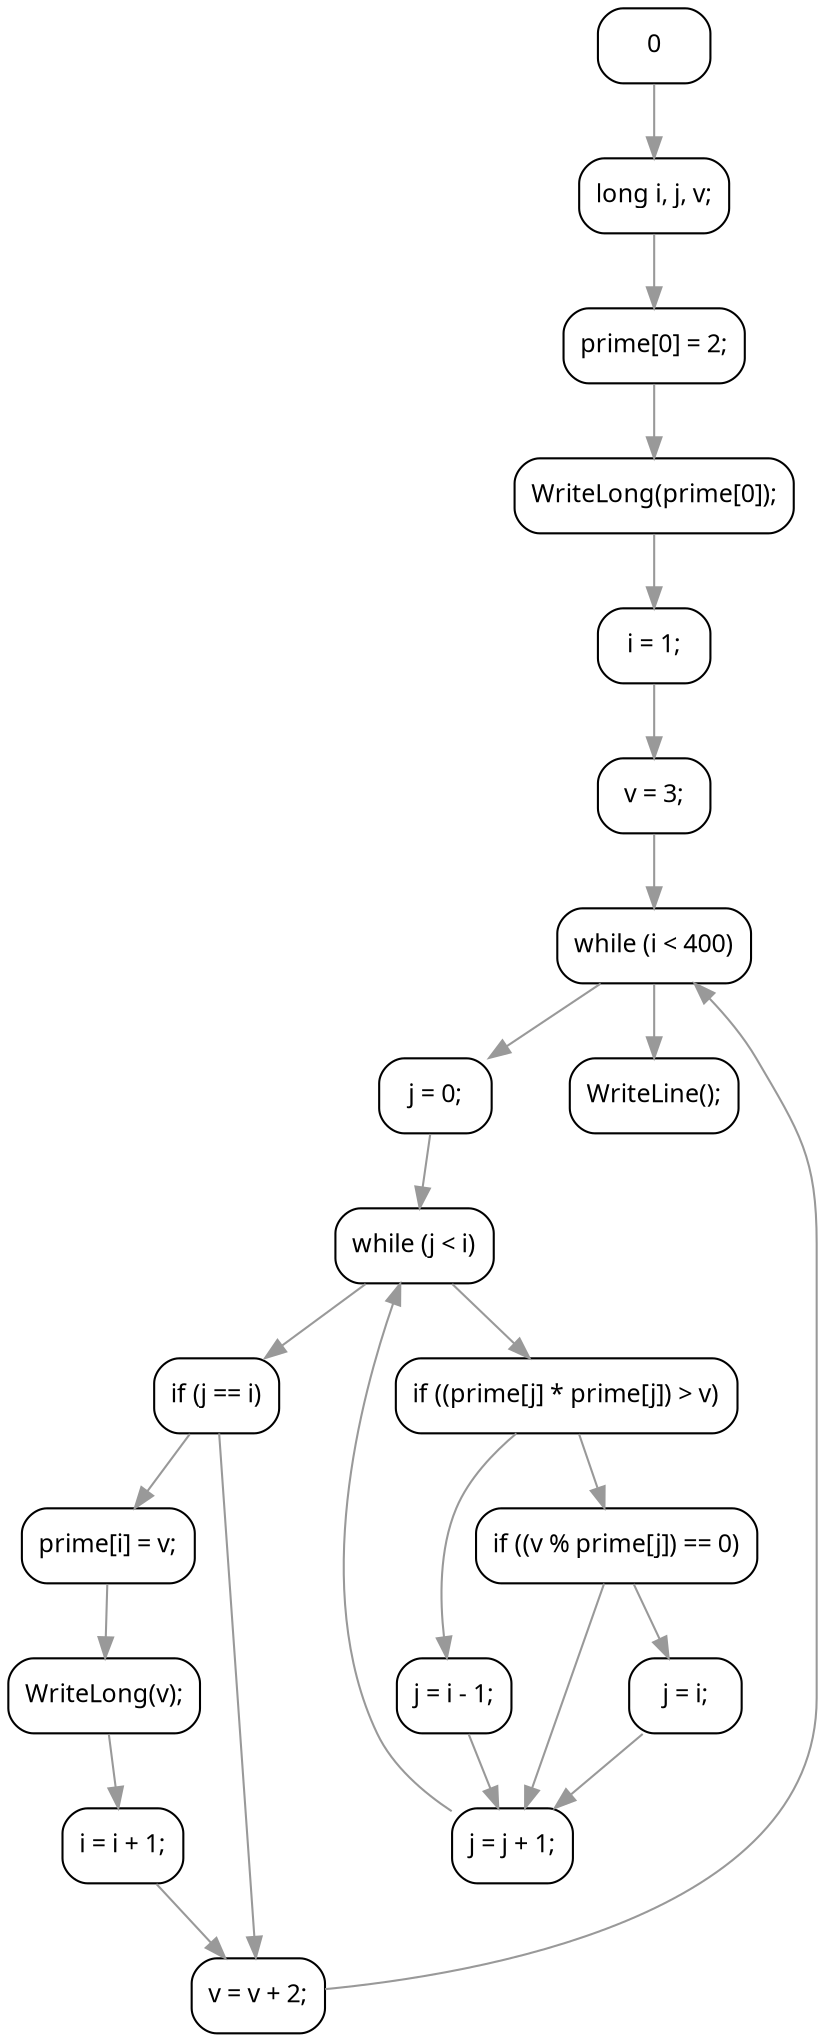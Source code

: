 // comment
digraph CFG {
	graph [rankdir=TB]
	node [color=black fontcolor=black fontname=FangSong fontsize=12 shape=box style=rounded]
	edge [color="#999999" fontcolor="#888888" fontname=FangSong fontsize=10]
	8 [label="long i, j, v;"]
	9 [label="prime[0] = 2;"]
	10 [label="WriteLong(prime[0]);"]
	11 [label="i = 1;"]
	12 [label="v = 3;"]
	13 [label="while (i < 400)"]
	15 [label="j = 0;"]
	16 [label="while (j < i)"]
	18 [label="if ((prime[j] * prime[j]) > v)"]
	20 [label="j = i - 1;"]
	24 [label="if ((v % prime[j]) == 0)"]
	26 [label="j = i;"]
	29 [label="j = j + 1;"]
	31 [label="if (j == i)"]
	33 [label="prime[i] = v;"]
	34 [label="WriteLong(v);"]
	35 [label="i = i + 1;"]
	37 [label="v = v + 2;"]
	39 [label="WriteLine();"]
	0 -> 8
	8 -> 9
	9 -> 10
	10 -> 11
	11 -> 12
	12 -> 13
	13 -> 15
	15 -> 16
	16 -> 18
	18 -> 20
	18 -> 24
	24 -> 26
	26 -> 29
	24 -> 29
	20 -> 29
	29 -> 16
	16 -> 31
	31 -> 33
	33 -> 34
	34 -> 35
	31 -> 37
	35 -> 37
	37 -> 13
	13 -> 39
}
